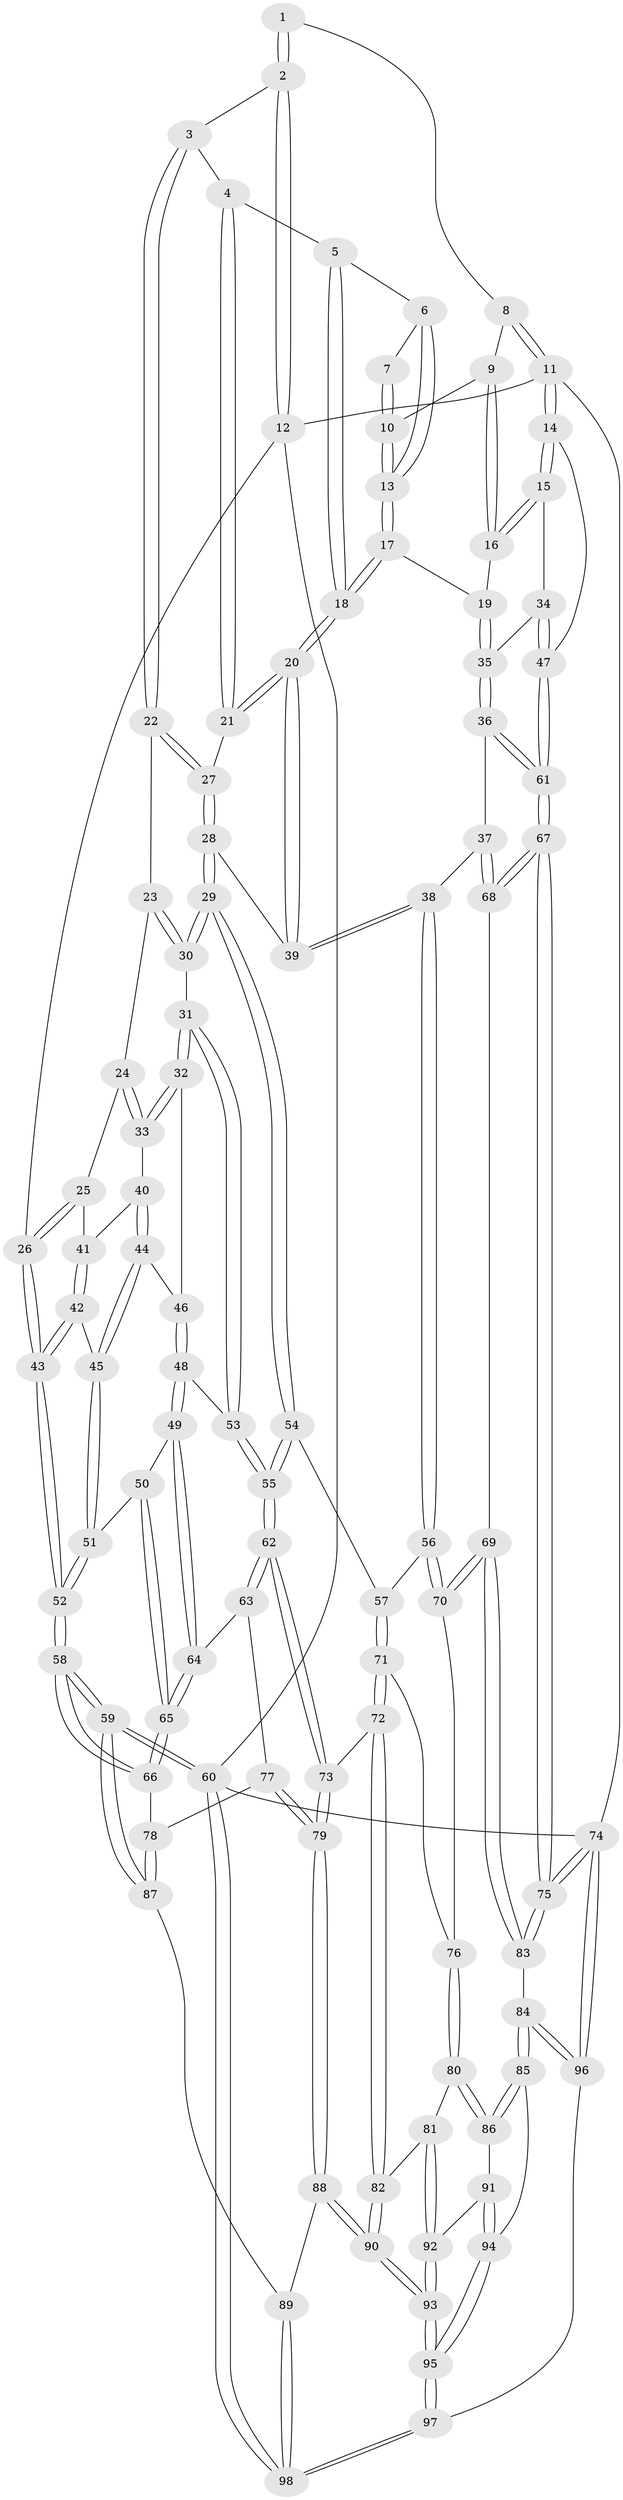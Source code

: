 // Generated by graph-tools (version 1.1) at 2025/03/03/09/25 03:03:17]
// undirected, 98 vertices, 242 edges
graph export_dot {
graph [start="1"]
  node [color=gray90,style=filled];
  1 [pos="+0.7861432646831437+0"];
  2 [pos="+0.4866939939801769+0"];
  3 [pos="+0.48775695359070725+0"];
  4 [pos="+0.5203854692406779+0.00421779111017264"];
  5 [pos="+0.621419173138058+0.03821279616758488"];
  6 [pos="+0.7322862894754535+0.03991777736061232"];
  7 [pos="+0.7824512761264714+0"];
  8 [pos="+1+0"];
  9 [pos="+0.9272625869631217+0.014734700094938427"];
  10 [pos="+0.815445412049738+0.06845898083612667"];
  11 [pos="+1+0"];
  12 [pos="+0+0"];
  13 [pos="+0.7890735075548932+0.11805985548764451"];
  14 [pos="+1+0.20664735179814223"];
  15 [pos="+0.9940658573386124+0.19279514096203532"];
  16 [pos="+0.9525124659425859+0.1756655027448473"];
  17 [pos="+0.7868076283680326+0.1699749541541536"];
  18 [pos="+0.7826865442066869+0.1727467004539068"];
  19 [pos="+0.8757940604999704+0.18388036285801293"];
  20 [pos="+0.730623555174106+0.2266211827384039"];
  21 [pos="+0.7162875490755585+0.22009407254880767"];
  22 [pos="+0.4439466143136712+0.0837960501849652"];
  23 [pos="+0.38389813837153436+0.11640918029452117"];
  24 [pos="+0.30851939776631204+0.14260211091088884"];
  25 [pos="+0.1064720082646683+0.12277476405550568"];
  26 [pos="+0+0"];
  27 [pos="+0.5034145044687847+0.1972886678050417"];
  28 [pos="+0.5140568703776283+0.3470663802177515"];
  29 [pos="+0.5140467146504303+0.3470838465122565"];
  30 [pos="+0.38808127880914844+0.3433170468241358"];
  31 [pos="+0.3371900982055768+0.358799553028667"];
  32 [pos="+0.33670007050353945+0.3584380102499249"];
  33 [pos="+0.3028498321074281+0.30188657488459236"];
  34 [pos="+0.9137369104935468+0.36196250606251223"];
  35 [pos="+0.8712119310437723+0.3984554861766664"];
  36 [pos="+0.8703325158004466+0.39966940433502385"];
  37 [pos="+0.7897502872772001+0.4328026087286578"];
  38 [pos="+0.7881317301905061+0.43257010873195695"];
  39 [pos="+0.7209889242781726+0.3051566887243726"];
  40 [pos="+0.272126124046805+0.3018324517375011"];
  41 [pos="+0.11818913403488243+0.2067411164170943"];
  42 [pos="+0.11905883086461909+0.27329302313064247"];
  43 [pos="+0+0.4557209911646841"];
  44 [pos="+0.1581252845669319+0.3507465410862117"];
  45 [pos="+0.14344961023569608+0.34967855903014694"];
  46 [pos="+0.23273491933472035+0.3769744781397684"];
  47 [pos="+1+0.3282040272831477"];
  48 [pos="+0.2519398489355453+0.4833886837793053"];
  49 [pos="+0.2200275642570119+0.5039173189472229"];
  50 [pos="+0.16108815170087157+0.4843348532637327"];
  51 [pos="+0.10891613129523285+0.44887268625447074"];
  52 [pos="+0+0.5523415077533406"];
  53 [pos="+0.3297640895735876+0.4593236373993938"];
  54 [pos="+0.5229434886754214+0.4365187174036794"];
  55 [pos="+0.40727499901039904+0.5276437135467998"];
  56 [pos="+0.7204439587534499+0.4916955435083122"];
  57 [pos="+0.5924807329294878+0.49028117569130997"];
  58 [pos="+0+0.6313093730567922"];
  59 [pos="+0+1"];
  60 [pos="+0+1"];
  61 [pos="+1+0.5670468144702869"];
  62 [pos="+0.4015329604352227+0.6317861435913122"];
  63 [pos="+0.2800607057602845+0.6188233907017929"];
  64 [pos="+0.23816547534434412+0.5775064338445465"];
  65 [pos="+0.12740755865701942+0.6384918810934127"];
  66 [pos="+0.1246044514848004+0.6415869019065378"];
  67 [pos="+1+0.6075056682078415"];
  68 [pos="+0.8800656600399843+0.561181756440579"];
  69 [pos="+0.8230768825138949+0.7049084254621898"];
  70 [pos="+0.7172474555168002+0.5736522111532854"];
  71 [pos="+0.5548751240718522+0.6319361073312508"];
  72 [pos="+0.42086400991987755+0.6605188780512022"];
  73 [pos="+0.41919361405577277+0.6595363194981386"];
  74 [pos="+1+1"];
  75 [pos="+1+0.8292215508609609"];
  76 [pos="+0.62654151516768+0.6751316488794578"];
  77 [pos="+0.22991455622278517+0.6870916345549369"];
  78 [pos="+0.18269395263530316+0.7070044214324491"];
  79 [pos="+0.30970610565216355+0.7623039919808478"];
  80 [pos="+0.640409596855582+0.713474837808829"];
  81 [pos="+0.5704461484058276+0.7648211724582971"];
  82 [pos="+0.4502597248307325+0.7333452775150271"];
  83 [pos="+0.8276994206171241+0.7425747544351267"];
  84 [pos="+0.7575422193085559+0.7938321180739435"];
  85 [pos="+0.7456744823978771+0.7923779777558582"];
  86 [pos="+0.6799255180832033+0.7451790941319774"];
  87 [pos="+0.16719212462440716+0.8059336141149476"];
  88 [pos="+0.2788214172600019+0.8356510823742872"];
  89 [pos="+0.27223048250782644+0.836625850155231"];
  90 [pos="+0.4515677613573439+0.9517707832022675"];
  91 [pos="+0.5834550836002699+0.8228042358528045"];
  92 [pos="+0.5648048333872062+0.8250583274108553"];
  93 [pos="+0.46905679987581045+0.9824920973152579"];
  94 [pos="+0.6964912561509692+0.8264786228380354"];
  95 [pos="+0.48672543470187+1"];
  96 [pos="+0.851055841017504+1"];
  97 [pos="+0.49089775584120465+1"];
  98 [pos="+0.043638101205193854+1"];
  1 -- 2;
  1 -- 2;
  1 -- 8;
  2 -- 3;
  2 -- 12;
  2 -- 12;
  3 -- 4;
  3 -- 22;
  3 -- 22;
  4 -- 5;
  4 -- 21;
  4 -- 21;
  5 -- 6;
  5 -- 18;
  5 -- 18;
  6 -- 7;
  6 -- 13;
  6 -- 13;
  7 -- 10;
  7 -- 10;
  8 -- 9;
  8 -- 11;
  8 -- 11;
  9 -- 10;
  9 -- 16;
  9 -- 16;
  10 -- 13;
  10 -- 13;
  11 -- 12;
  11 -- 14;
  11 -- 14;
  11 -- 74;
  12 -- 26;
  12 -- 60;
  13 -- 17;
  13 -- 17;
  14 -- 15;
  14 -- 15;
  14 -- 47;
  15 -- 16;
  15 -- 16;
  15 -- 34;
  16 -- 19;
  17 -- 18;
  17 -- 18;
  17 -- 19;
  18 -- 20;
  18 -- 20;
  19 -- 35;
  19 -- 35;
  20 -- 21;
  20 -- 21;
  20 -- 39;
  20 -- 39;
  21 -- 27;
  22 -- 23;
  22 -- 27;
  22 -- 27;
  23 -- 24;
  23 -- 30;
  23 -- 30;
  24 -- 25;
  24 -- 33;
  24 -- 33;
  25 -- 26;
  25 -- 26;
  25 -- 41;
  26 -- 43;
  26 -- 43;
  27 -- 28;
  27 -- 28;
  28 -- 29;
  28 -- 29;
  28 -- 39;
  29 -- 30;
  29 -- 30;
  29 -- 54;
  29 -- 54;
  30 -- 31;
  31 -- 32;
  31 -- 32;
  31 -- 53;
  31 -- 53;
  32 -- 33;
  32 -- 33;
  32 -- 46;
  33 -- 40;
  34 -- 35;
  34 -- 47;
  34 -- 47;
  35 -- 36;
  35 -- 36;
  36 -- 37;
  36 -- 61;
  36 -- 61;
  37 -- 38;
  37 -- 68;
  37 -- 68;
  38 -- 39;
  38 -- 39;
  38 -- 56;
  38 -- 56;
  40 -- 41;
  40 -- 44;
  40 -- 44;
  41 -- 42;
  41 -- 42;
  42 -- 43;
  42 -- 43;
  42 -- 45;
  43 -- 52;
  43 -- 52;
  44 -- 45;
  44 -- 45;
  44 -- 46;
  45 -- 51;
  45 -- 51;
  46 -- 48;
  46 -- 48;
  47 -- 61;
  47 -- 61;
  48 -- 49;
  48 -- 49;
  48 -- 53;
  49 -- 50;
  49 -- 64;
  49 -- 64;
  50 -- 51;
  50 -- 65;
  50 -- 65;
  51 -- 52;
  51 -- 52;
  52 -- 58;
  52 -- 58;
  53 -- 55;
  53 -- 55;
  54 -- 55;
  54 -- 55;
  54 -- 57;
  55 -- 62;
  55 -- 62;
  56 -- 57;
  56 -- 70;
  56 -- 70;
  57 -- 71;
  57 -- 71;
  58 -- 59;
  58 -- 59;
  58 -- 66;
  58 -- 66;
  59 -- 60;
  59 -- 60;
  59 -- 87;
  59 -- 87;
  60 -- 98;
  60 -- 98;
  60 -- 74;
  61 -- 67;
  61 -- 67;
  62 -- 63;
  62 -- 63;
  62 -- 73;
  62 -- 73;
  63 -- 64;
  63 -- 77;
  64 -- 65;
  64 -- 65;
  65 -- 66;
  65 -- 66;
  66 -- 78;
  67 -- 68;
  67 -- 68;
  67 -- 75;
  67 -- 75;
  68 -- 69;
  69 -- 70;
  69 -- 70;
  69 -- 83;
  69 -- 83;
  70 -- 76;
  71 -- 72;
  71 -- 72;
  71 -- 76;
  72 -- 73;
  72 -- 82;
  72 -- 82;
  73 -- 79;
  73 -- 79;
  74 -- 75;
  74 -- 75;
  74 -- 96;
  74 -- 96;
  75 -- 83;
  75 -- 83;
  76 -- 80;
  76 -- 80;
  77 -- 78;
  77 -- 79;
  77 -- 79;
  78 -- 87;
  78 -- 87;
  79 -- 88;
  79 -- 88;
  80 -- 81;
  80 -- 86;
  80 -- 86;
  81 -- 82;
  81 -- 92;
  81 -- 92;
  82 -- 90;
  82 -- 90;
  83 -- 84;
  84 -- 85;
  84 -- 85;
  84 -- 96;
  84 -- 96;
  85 -- 86;
  85 -- 86;
  85 -- 94;
  86 -- 91;
  87 -- 89;
  88 -- 89;
  88 -- 90;
  88 -- 90;
  89 -- 98;
  89 -- 98;
  90 -- 93;
  90 -- 93;
  91 -- 92;
  91 -- 94;
  91 -- 94;
  92 -- 93;
  92 -- 93;
  93 -- 95;
  93 -- 95;
  94 -- 95;
  94 -- 95;
  95 -- 97;
  95 -- 97;
  96 -- 97;
  97 -- 98;
  97 -- 98;
}

